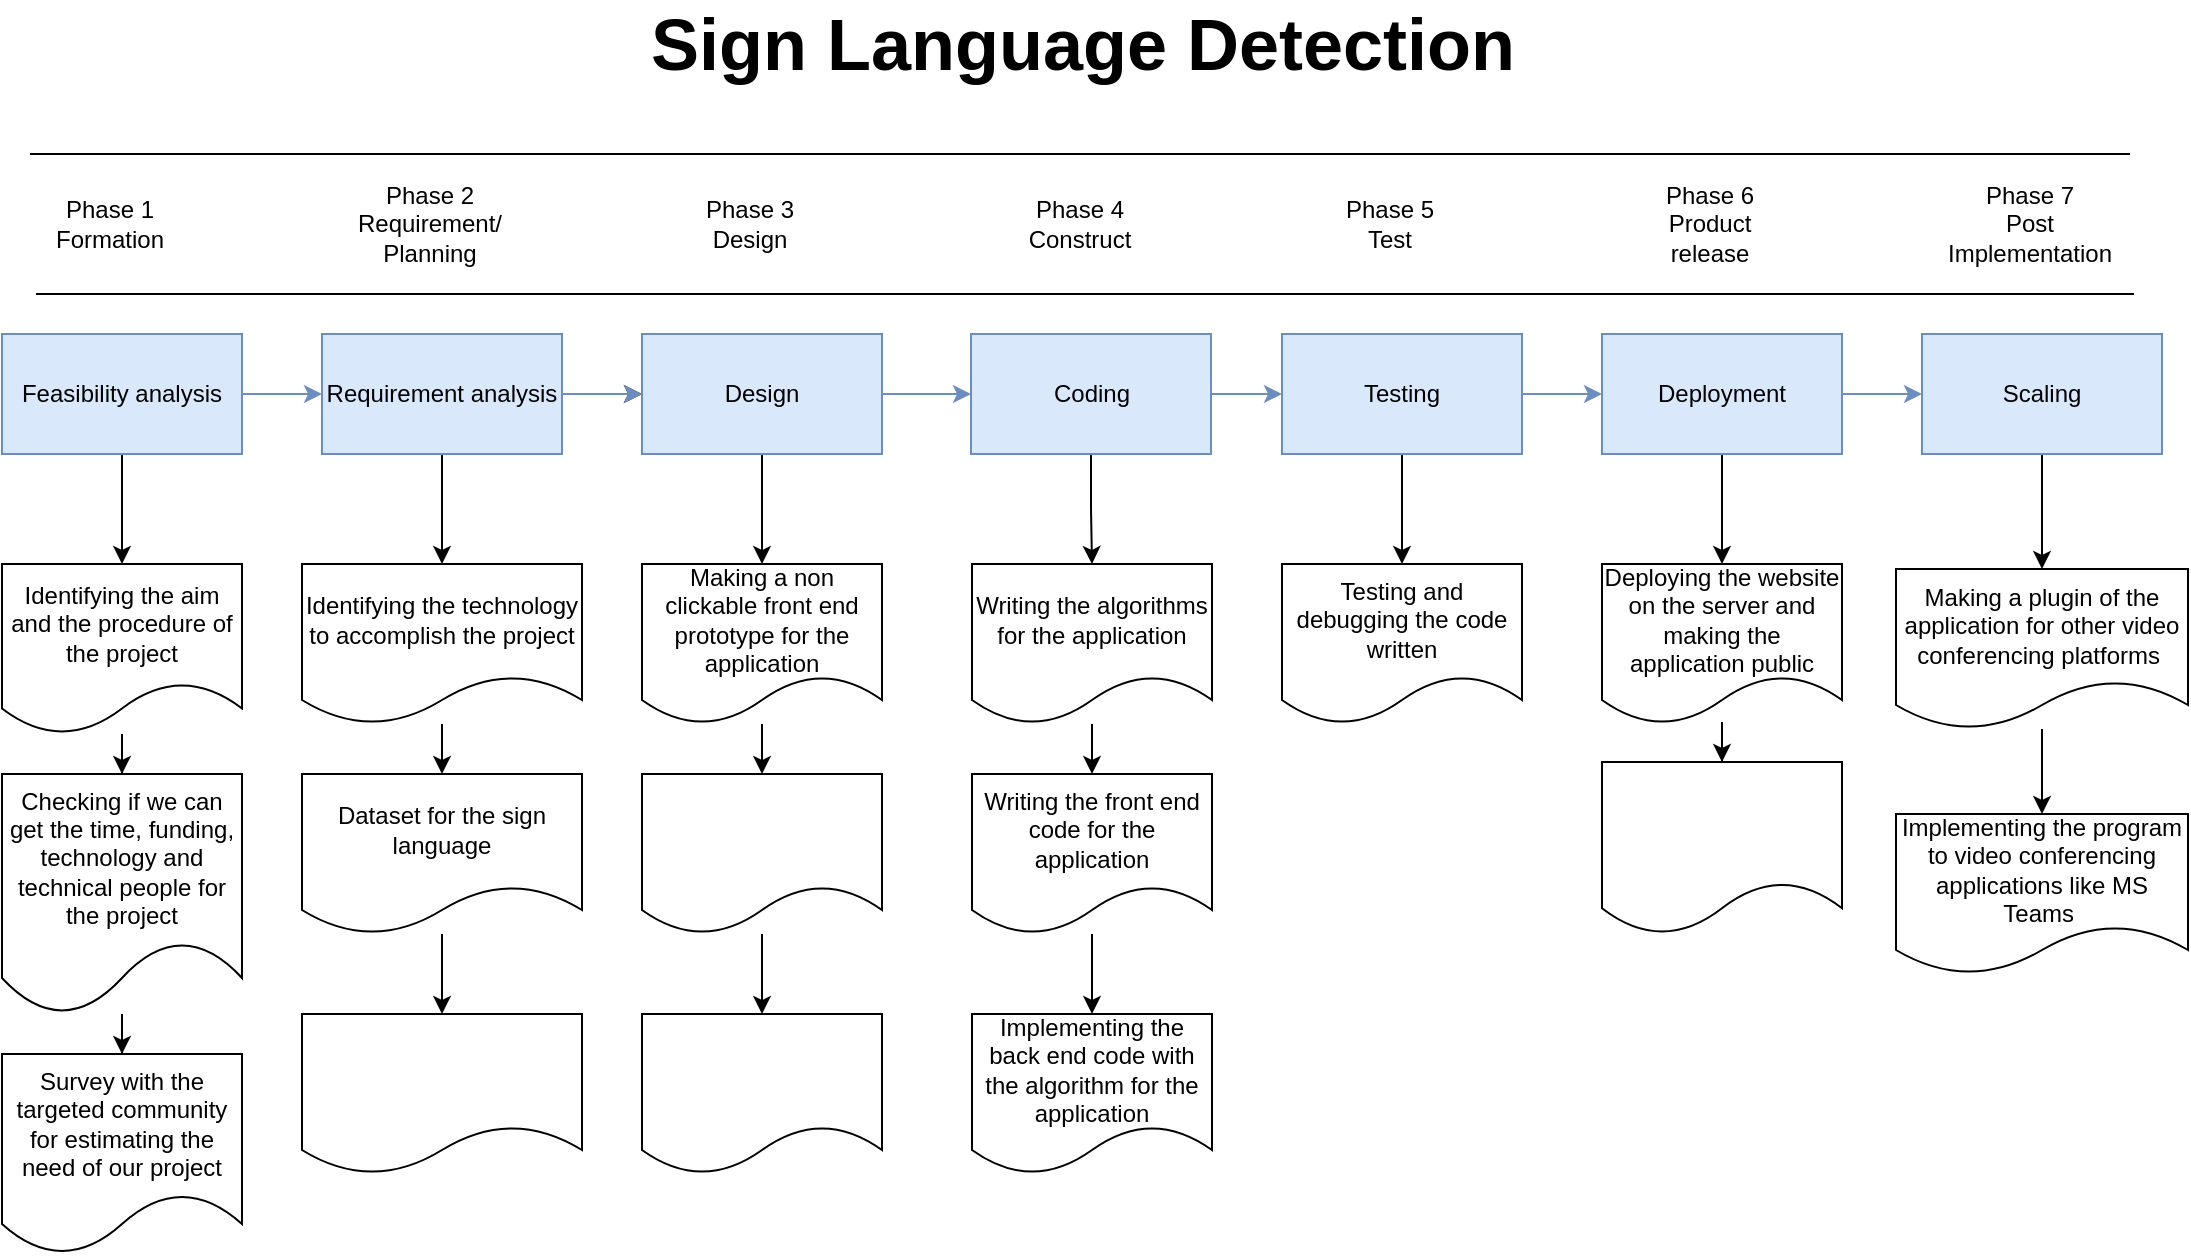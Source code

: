 <mxfile version="16.5.6" type="github" pages="2">
  <diagram id="AYm3j54yCK5nMmzCIrk1" name="SDLC">
    <mxGraphModel dx="1504" dy="634" grid="1" gridSize="10" guides="1" tooltips="1" connect="1" arrows="1" fold="1" page="1" pageScale="1" pageWidth="850" pageHeight="1100" math="0" shadow="0">
      <root>
        <mxCell id="0" />
        <mxCell id="1" parent="0" />
        <mxCell id="F1fPBEQJZeEz-Qx_IwhT-1" value="" style="edgeStyle=orthogonalEdgeStyle;rounded=0;orthogonalLoop=1;jettySize=auto;html=1;fillColor=#dae8fc;strokeColor=#6c8ebf;" parent="1" source="F1fPBEQJZeEz-Qx_IwhT-3" target="F1fPBEQJZeEz-Qx_IwhT-7" edge="1">
          <mxGeometry relative="1" as="geometry" />
        </mxCell>
        <mxCell id="F1fPBEQJZeEz-Qx_IwhT-2" value="" style="edgeStyle=orthogonalEdgeStyle;rounded=0;orthogonalLoop=1;jettySize=auto;html=1;" parent="1" source="F1fPBEQJZeEz-Qx_IwhT-3" target="F1fPBEQJZeEz-Qx_IwhT-11" edge="1">
          <mxGeometry relative="1" as="geometry" />
        </mxCell>
        <mxCell id="F1fPBEQJZeEz-Qx_IwhT-3" value="Feasibility analysis" style="rounded=0;whiteSpace=wrap;html=1;fillColor=#dae8fc;strokeColor=#6c8ebf;" parent="1" vertex="1">
          <mxGeometry x="84" y="200" width="120" height="60" as="geometry" />
        </mxCell>
        <mxCell id="F1fPBEQJZeEz-Qx_IwhT-4" value="" style="edgeStyle=orthogonalEdgeStyle;rounded=0;orthogonalLoop=1;jettySize=auto;html=1;" parent="1" source="F1fPBEQJZeEz-Qx_IwhT-7" target="F1fPBEQJZeEz-Qx_IwhT-10" edge="1">
          <mxGeometry relative="1" as="geometry" />
        </mxCell>
        <mxCell id="F1fPBEQJZeEz-Qx_IwhT-5" value="" style="edgeStyle=orthogonalEdgeStyle;rounded=0;orthogonalLoop=1;jettySize=auto;html=1;" parent="1" source="F1fPBEQJZeEz-Qx_IwhT-7" target="F1fPBEQJZeEz-Qx_IwhT-13" edge="1">
          <mxGeometry relative="1" as="geometry" />
        </mxCell>
        <mxCell id="F1fPBEQJZeEz-Qx_IwhT-6" value="" style="edgeStyle=orthogonalEdgeStyle;rounded=0;orthogonalLoop=1;jettySize=auto;html=1;fillColor=#dae8fc;strokeColor=#6c8ebf;" parent="1" source="F1fPBEQJZeEz-Qx_IwhT-7" target="F1fPBEQJZeEz-Qx_IwhT-10" edge="1">
          <mxGeometry relative="1" as="geometry" />
        </mxCell>
        <mxCell id="F1fPBEQJZeEz-Qx_IwhT-7" value="Requirement analysis" style="rounded=0;whiteSpace=wrap;html=1;fillColor=#dae8fc;strokeColor=#6c8ebf;" parent="1" vertex="1">
          <mxGeometry x="244" y="200" width="120" height="60" as="geometry" />
        </mxCell>
        <mxCell id="F1fPBEQJZeEz-Qx_IwhT-8" value="" style="edgeStyle=orthogonalEdgeStyle;rounded=0;orthogonalLoop=1;jettySize=auto;html=1;" parent="1" source="F1fPBEQJZeEz-Qx_IwhT-10" target="F1fPBEQJZeEz-Qx_IwhT-18" edge="1">
          <mxGeometry relative="1" as="geometry" />
        </mxCell>
        <mxCell id="F1fPBEQJZeEz-Qx_IwhT-9" value="" style="edgeStyle=orthogonalEdgeStyle;rounded=0;orthogonalLoop=1;jettySize=auto;html=1;fillColor=#dae8fc;strokeColor=#6c8ebf;" parent="1" source="F1fPBEQJZeEz-Qx_IwhT-10" target="F1fPBEQJZeEz-Qx_IwhT-25" edge="1">
          <mxGeometry relative="1" as="geometry" />
        </mxCell>
        <mxCell id="F1fPBEQJZeEz-Qx_IwhT-10" value="Design" style="rounded=0;whiteSpace=wrap;html=1;fillColor=#dae8fc;strokeColor=#6c8ebf;" parent="1" vertex="1">
          <mxGeometry x="404" y="200" width="120" height="60" as="geometry" />
        </mxCell>
        <mxCell id="F1fPBEQJZeEz-Qx_IwhT-58" value="" style="edgeStyle=orthogonalEdgeStyle;rounded=0;orthogonalLoop=1;jettySize=auto;html=1;fontSize=36;" parent="1" source="F1fPBEQJZeEz-Qx_IwhT-11" target="F1fPBEQJZeEz-Qx_IwhT-57" edge="1">
          <mxGeometry relative="1" as="geometry" />
        </mxCell>
        <mxCell id="F1fPBEQJZeEz-Qx_IwhT-11" value="Identifying the aim and the procedure of the project" style="shape=document;whiteSpace=wrap;html=1;boundedLbl=1;" parent="1" vertex="1">
          <mxGeometry x="84" y="315" width="120" height="85" as="geometry" />
        </mxCell>
        <mxCell id="F1fPBEQJZeEz-Qx_IwhT-12" value="" style="edgeStyle=orthogonalEdgeStyle;rounded=0;orthogonalLoop=1;jettySize=auto;html=1;" parent="1" source="F1fPBEQJZeEz-Qx_IwhT-13" target="F1fPBEQJZeEz-Qx_IwhT-15" edge="1">
          <mxGeometry relative="1" as="geometry" />
        </mxCell>
        <mxCell id="F1fPBEQJZeEz-Qx_IwhT-13" value="&lt;span&gt;Identifying the technology to accomplish the project&lt;/span&gt;" style="shape=document;whiteSpace=wrap;html=1;boundedLbl=1;rounded=0;" parent="1" vertex="1">
          <mxGeometry x="234" y="315" width="140" height="80" as="geometry" />
        </mxCell>
        <mxCell id="F1fPBEQJZeEz-Qx_IwhT-14" value="" style="edgeStyle=orthogonalEdgeStyle;rounded=0;orthogonalLoop=1;jettySize=auto;html=1;" parent="1" source="F1fPBEQJZeEz-Qx_IwhT-15" target="F1fPBEQJZeEz-Qx_IwhT-16" edge="1">
          <mxGeometry relative="1" as="geometry" />
        </mxCell>
        <mxCell id="F1fPBEQJZeEz-Qx_IwhT-15" value="Dataset for the sign language" style="shape=document;whiteSpace=wrap;html=1;boundedLbl=1;rounded=0;" parent="1" vertex="1">
          <mxGeometry x="234" y="420" width="140" height="80" as="geometry" />
        </mxCell>
        <mxCell id="F1fPBEQJZeEz-Qx_IwhT-16" value="" style="shape=document;whiteSpace=wrap;html=1;boundedLbl=1;rounded=0;" parent="1" vertex="1">
          <mxGeometry x="234" y="540" width="140" height="80" as="geometry" />
        </mxCell>
        <mxCell id="F1fPBEQJZeEz-Qx_IwhT-17" value="" style="edgeStyle=orthogonalEdgeStyle;rounded=0;orthogonalLoop=1;jettySize=auto;html=1;" parent="1" source="F1fPBEQJZeEz-Qx_IwhT-18" target="F1fPBEQJZeEz-Qx_IwhT-20" edge="1">
          <mxGeometry relative="1" as="geometry" />
        </mxCell>
        <mxCell id="F1fPBEQJZeEz-Qx_IwhT-18" value="Making a non clickable front end prototype for the application" style="shape=document;whiteSpace=wrap;html=1;boundedLbl=1;rounded=0;" parent="1" vertex="1">
          <mxGeometry x="404" y="315" width="120" height="80" as="geometry" />
        </mxCell>
        <mxCell id="F1fPBEQJZeEz-Qx_IwhT-19" value="" style="edgeStyle=orthogonalEdgeStyle;rounded=0;orthogonalLoop=1;jettySize=auto;html=1;" parent="1" source="F1fPBEQJZeEz-Qx_IwhT-20" target="F1fPBEQJZeEz-Qx_IwhT-22" edge="1">
          <mxGeometry relative="1" as="geometry" />
        </mxCell>
        <mxCell id="F1fPBEQJZeEz-Qx_IwhT-20" value="" style="shape=document;whiteSpace=wrap;html=1;boundedLbl=1;rounded=0;" parent="1" vertex="1">
          <mxGeometry x="404" y="420" width="120" height="80" as="geometry" />
        </mxCell>
        <mxCell id="F1fPBEQJZeEz-Qx_IwhT-22" value="" style="shape=document;whiteSpace=wrap;html=1;boundedLbl=1;rounded=0;" parent="1" vertex="1">
          <mxGeometry x="404" y="540" width="120" height="80" as="geometry" />
        </mxCell>
        <mxCell id="F1fPBEQJZeEz-Qx_IwhT-23" value="" style="edgeStyle=orthogonalEdgeStyle;rounded=0;orthogonalLoop=1;jettySize=auto;html=1;" parent="1" source="F1fPBEQJZeEz-Qx_IwhT-25" target="F1fPBEQJZeEz-Qx_IwhT-27" edge="1">
          <mxGeometry relative="1" as="geometry" />
        </mxCell>
        <mxCell id="F1fPBEQJZeEz-Qx_IwhT-24" value="" style="edgeStyle=orthogonalEdgeStyle;rounded=0;orthogonalLoop=1;jettySize=auto;html=1;fillColor=#dae8fc;strokeColor=#6c8ebf;" parent="1" source="F1fPBEQJZeEz-Qx_IwhT-25" target="F1fPBEQJZeEz-Qx_IwhT-33" edge="1">
          <mxGeometry relative="1" as="geometry" />
        </mxCell>
        <mxCell id="F1fPBEQJZeEz-Qx_IwhT-25" value="Coding" style="rounded=0;whiteSpace=wrap;html=1;fillColor=#dae8fc;strokeColor=#6c8ebf;" parent="1" vertex="1">
          <mxGeometry x="568.5" y="200" width="120" height="60" as="geometry" />
        </mxCell>
        <mxCell id="F1fPBEQJZeEz-Qx_IwhT-26" value="" style="edgeStyle=orthogonalEdgeStyle;rounded=0;orthogonalLoop=1;jettySize=auto;html=1;" parent="1" source="F1fPBEQJZeEz-Qx_IwhT-27" target="F1fPBEQJZeEz-Qx_IwhT-29" edge="1">
          <mxGeometry relative="1" as="geometry" />
        </mxCell>
        <mxCell id="F1fPBEQJZeEz-Qx_IwhT-27" value="Writing the algorithms for the application" style="shape=document;whiteSpace=wrap;html=1;boundedLbl=1;rounded=0;" parent="1" vertex="1">
          <mxGeometry x="569" y="315" width="120" height="80" as="geometry" />
        </mxCell>
        <mxCell id="F1fPBEQJZeEz-Qx_IwhT-28" value="" style="edgeStyle=orthogonalEdgeStyle;rounded=0;orthogonalLoop=1;jettySize=auto;html=1;" parent="1" source="F1fPBEQJZeEz-Qx_IwhT-29" target="F1fPBEQJZeEz-Qx_IwhT-30" edge="1">
          <mxGeometry relative="1" as="geometry" />
        </mxCell>
        <mxCell id="F1fPBEQJZeEz-Qx_IwhT-29" value="Writing the front end code for the application" style="shape=document;whiteSpace=wrap;html=1;boundedLbl=1;rounded=0;" parent="1" vertex="1">
          <mxGeometry x="569" y="420" width="120" height="80" as="geometry" />
        </mxCell>
        <mxCell id="F1fPBEQJZeEz-Qx_IwhT-30" value="Implementing the back end code with the algorithm for the application" style="shape=document;whiteSpace=wrap;html=1;boundedLbl=1;rounded=0;" parent="1" vertex="1">
          <mxGeometry x="569" y="540" width="120" height="80" as="geometry" />
        </mxCell>
        <mxCell id="F1fPBEQJZeEz-Qx_IwhT-31" value="" style="edgeStyle=orthogonalEdgeStyle;rounded=0;orthogonalLoop=1;jettySize=auto;html=1;" parent="1" source="F1fPBEQJZeEz-Qx_IwhT-33" target="F1fPBEQJZeEz-Qx_IwhT-34" edge="1">
          <mxGeometry relative="1" as="geometry" />
        </mxCell>
        <mxCell id="F1fPBEQJZeEz-Qx_IwhT-32" value="" style="edgeStyle=orthogonalEdgeStyle;rounded=0;orthogonalLoop=1;jettySize=auto;html=1;fillColor=#dae8fc;strokeColor=#6c8ebf;" parent="1" source="F1fPBEQJZeEz-Qx_IwhT-33" target="F1fPBEQJZeEz-Qx_IwhT-38" edge="1">
          <mxGeometry relative="1" as="geometry" />
        </mxCell>
        <mxCell id="F1fPBEQJZeEz-Qx_IwhT-33" value="Testing" style="rounded=0;whiteSpace=wrap;html=1;fillColor=#dae8fc;strokeColor=#6c8ebf;" parent="1" vertex="1">
          <mxGeometry x="724" y="200" width="120" height="60" as="geometry" />
        </mxCell>
        <mxCell id="F1fPBEQJZeEz-Qx_IwhT-34" value="Testing and debugging the code written" style="shape=document;whiteSpace=wrap;html=1;boundedLbl=1;rounded=0;" parent="1" vertex="1">
          <mxGeometry x="724" y="315" width="120" height="80" as="geometry" />
        </mxCell>
        <mxCell id="F1fPBEQJZeEz-Qx_IwhT-36" value="" style="edgeStyle=orthogonalEdgeStyle;rounded=0;orthogonalLoop=1;jettySize=auto;html=1;" parent="1" source="F1fPBEQJZeEz-Qx_IwhT-38" target="F1fPBEQJZeEz-Qx_IwhT-40" edge="1">
          <mxGeometry relative="1" as="geometry" />
        </mxCell>
        <mxCell id="F1fPBEQJZeEz-Qx_IwhT-37" value="" style="edgeStyle=orthogonalEdgeStyle;rounded=0;orthogonalLoop=1;jettySize=auto;html=1;fillColor=#dae8fc;strokeColor=#6c8ebf;" parent="1" source="F1fPBEQJZeEz-Qx_IwhT-38" target="F1fPBEQJZeEz-Qx_IwhT-43" edge="1">
          <mxGeometry relative="1" as="geometry" />
        </mxCell>
        <mxCell id="F1fPBEQJZeEz-Qx_IwhT-38" value="Deployment" style="whiteSpace=wrap;html=1;rounded=0;fillColor=#dae8fc;strokeColor=#6c8ebf;" parent="1" vertex="1">
          <mxGeometry x="884" y="200" width="120" height="60" as="geometry" />
        </mxCell>
        <mxCell id="F1fPBEQJZeEz-Qx_IwhT-39" value="" style="edgeStyle=orthogonalEdgeStyle;rounded=0;orthogonalLoop=1;jettySize=auto;html=1;" parent="1" source="F1fPBEQJZeEz-Qx_IwhT-40" target="F1fPBEQJZeEz-Qx_IwhT-41" edge="1">
          <mxGeometry relative="1" as="geometry" />
        </mxCell>
        <mxCell id="F1fPBEQJZeEz-Qx_IwhT-40" value="Deploying the website on the server and making the application public" style="shape=document;whiteSpace=wrap;html=1;boundedLbl=1;rounded=0;" parent="1" vertex="1">
          <mxGeometry x="884" y="315" width="120" height="80" as="geometry" />
        </mxCell>
        <mxCell id="F1fPBEQJZeEz-Qx_IwhT-41" value="" style="shape=document;whiteSpace=wrap;html=1;boundedLbl=1;rounded=0;" parent="1" vertex="1">
          <mxGeometry x="884" y="414" width="120" height="86" as="geometry" />
        </mxCell>
        <mxCell id="5Vd59NGnGNM8OoR70MD4-2" value="" style="edgeStyle=orthogonalEdgeStyle;rounded=0;orthogonalLoop=1;jettySize=auto;html=1;" edge="1" parent="1" source="F1fPBEQJZeEz-Qx_IwhT-43" target="5Vd59NGnGNM8OoR70MD4-1">
          <mxGeometry relative="1" as="geometry" />
        </mxCell>
        <mxCell id="F1fPBEQJZeEz-Qx_IwhT-43" value="Scaling" style="whiteSpace=wrap;html=1;rounded=0;fillColor=#dae8fc;strokeColor=#6c8ebf;" parent="1" vertex="1">
          <mxGeometry x="1044" y="200" width="120" height="60" as="geometry" />
        </mxCell>
        <mxCell id="F1fPBEQJZeEz-Qx_IwhT-45" value="Implementing the program to video conferencing applications like MS Teams&amp;nbsp;" style="shape=document;whiteSpace=wrap;html=1;boundedLbl=1;rounded=0;" parent="1" vertex="1">
          <mxGeometry x="1031" y="440" width="146" height="80" as="geometry" />
        </mxCell>
        <mxCell id="F1fPBEQJZeEz-Qx_IwhT-47" value="Phase 1&lt;br&gt;Formation" style="text;html=1;strokeColor=none;fillColor=none;align=center;verticalAlign=middle;whiteSpace=wrap;rounded=0;" parent="1" vertex="1">
          <mxGeometry x="108" y="130" width="60" height="30" as="geometry" />
        </mxCell>
        <mxCell id="F1fPBEQJZeEz-Qx_IwhT-48" value="Phase 2&lt;br&gt;Requirement/ Planning" style="text;html=1;strokeColor=none;fillColor=none;align=center;verticalAlign=middle;whiteSpace=wrap;rounded=0;" parent="1" vertex="1">
          <mxGeometry x="268" y="130" width="60" height="30" as="geometry" />
        </mxCell>
        <mxCell id="F1fPBEQJZeEz-Qx_IwhT-49" value="Phase 3&lt;br&gt;Design" style="text;html=1;strokeColor=none;fillColor=none;align=center;verticalAlign=middle;whiteSpace=wrap;rounded=0;" parent="1" vertex="1">
          <mxGeometry x="428" y="130" width="60" height="30" as="geometry" />
        </mxCell>
        <mxCell id="F1fPBEQJZeEz-Qx_IwhT-50" value="Phase 4&lt;br&gt;Construct" style="text;html=1;strokeColor=none;fillColor=none;align=center;verticalAlign=middle;whiteSpace=wrap;rounded=0;" parent="1" vertex="1">
          <mxGeometry x="593" y="130" width="60" height="30" as="geometry" />
        </mxCell>
        <mxCell id="F1fPBEQJZeEz-Qx_IwhT-51" value="Phase 5&lt;br&gt;Test" style="text;html=1;strokeColor=none;fillColor=none;align=center;verticalAlign=middle;whiteSpace=wrap;rounded=0;" parent="1" vertex="1">
          <mxGeometry x="748" y="130" width="60" height="30" as="geometry" />
        </mxCell>
        <mxCell id="F1fPBEQJZeEz-Qx_IwhT-52" value="Phase 6&lt;br&gt;Product release" style="text;html=1;strokeColor=none;fillColor=none;align=center;verticalAlign=middle;whiteSpace=wrap;rounded=0;" parent="1" vertex="1">
          <mxGeometry x="908" y="130" width="60" height="30" as="geometry" />
        </mxCell>
        <mxCell id="F1fPBEQJZeEz-Qx_IwhT-53" value="Phase 7&lt;br&gt;Post Implementation" style="text;html=1;strokeColor=none;fillColor=none;align=center;verticalAlign=middle;whiteSpace=wrap;rounded=0;" parent="1" vertex="1">
          <mxGeometry x="1068" y="130" width="60" height="30" as="geometry" />
        </mxCell>
        <mxCell id="F1fPBEQJZeEz-Qx_IwhT-54" value="" style="endArrow=none;html=1;rounded=0;" parent="1" edge="1">
          <mxGeometry width="50" height="50" relative="1" as="geometry">
            <mxPoint x="98" y="110" as="sourcePoint" />
            <mxPoint x="1148" y="110" as="targetPoint" />
          </mxGeometry>
        </mxCell>
        <mxCell id="F1fPBEQJZeEz-Qx_IwhT-55" value="" style="endArrow=none;html=1;rounded=0;" parent="1" edge="1">
          <mxGeometry width="50" height="50" relative="1" as="geometry">
            <mxPoint x="101" y="180" as="sourcePoint" />
            <mxPoint x="1150" y="180" as="targetPoint" />
          </mxGeometry>
        </mxCell>
        <mxCell id="F1fPBEQJZeEz-Qx_IwhT-56" value="&lt;b&gt;&lt;font style=&quot;font-size: 36px&quot;&gt;Sign Language Detection&amp;nbsp;&lt;/font&gt;&lt;/b&gt;" style="text;html=1;align=center;verticalAlign=middle;resizable=0;points=[];autosize=1;strokeColor=none;fillColor=none;" parent="1" vertex="1">
          <mxGeometry x="399" y="40" width="460" height="30" as="geometry" />
        </mxCell>
        <mxCell id="5Vd59NGnGNM8OoR70MD4-5" value="" style="edgeStyle=orthogonalEdgeStyle;rounded=0;orthogonalLoop=1;jettySize=auto;html=1;" edge="1" parent="1" source="F1fPBEQJZeEz-Qx_IwhT-57" target="5Vd59NGnGNM8OoR70MD4-4">
          <mxGeometry relative="1" as="geometry" />
        </mxCell>
        <mxCell id="F1fPBEQJZeEz-Qx_IwhT-57" value="Checking if we can get the time, funding, technology and technical people for the project" style="shape=document;whiteSpace=wrap;html=1;boundedLbl=1;" parent="1" vertex="1">
          <mxGeometry x="84" y="420" width="120" height="120" as="geometry" />
        </mxCell>
        <mxCell id="5Vd59NGnGNM8OoR70MD4-3" value="" style="edgeStyle=orthogonalEdgeStyle;rounded=0;orthogonalLoop=1;jettySize=auto;html=1;" edge="1" parent="1" source="5Vd59NGnGNM8OoR70MD4-1" target="F1fPBEQJZeEz-Qx_IwhT-45">
          <mxGeometry relative="1" as="geometry" />
        </mxCell>
        <mxCell id="5Vd59NGnGNM8OoR70MD4-1" value="Making a plugin of the application for other video conferencing platforms&amp;nbsp;" style="shape=document;whiteSpace=wrap;html=1;boundedLbl=1;rounded=0;" vertex="1" parent="1">
          <mxGeometry x="1031" y="317.5" width="146" height="80" as="geometry" />
        </mxCell>
        <mxCell id="5Vd59NGnGNM8OoR70MD4-4" value="Survey with the targeted community for estimating the need of our project" style="shape=document;whiteSpace=wrap;html=1;boundedLbl=1;" vertex="1" parent="1">
          <mxGeometry x="84" y="560" width="120" height="100" as="geometry" />
        </mxCell>
      </root>
    </mxGraphModel>
  </diagram>
  <diagram id="H8zwNXcwD0Bhs2qUU92p" name="Spiral Model">
    <mxGraphModel dx="1278" dy="539" grid="1" gridSize="10" guides="1" tooltips="1" connect="1" arrows="1" fold="1" page="1" pageScale="1" pageWidth="850" pageHeight="1100" math="0" shadow="0">
      <root>
        <mxCell id="oq3xqh5TkOo_qyZj2K8q-0" />
        <mxCell id="oq3xqh5TkOo_qyZj2K8q-1" parent="oq3xqh5TkOo_qyZj2K8q-0" />
      </root>
    </mxGraphModel>
  </diagram>
</mxfile>
